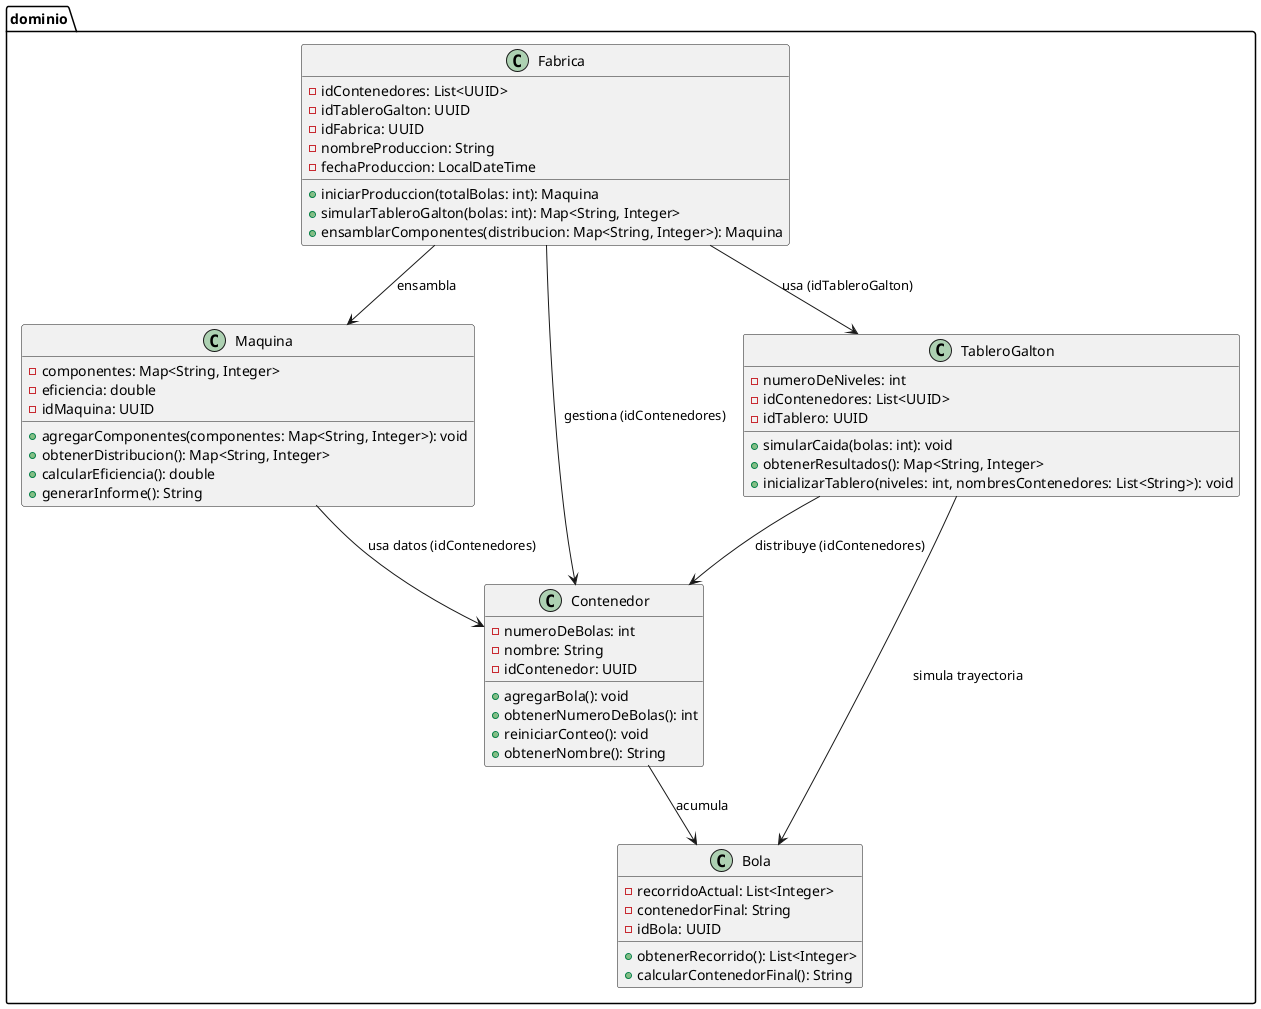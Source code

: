 @startuml
package dominio {
    class Fabrica {
        +iniciarProduccion(totalBolas: int): Maquina
        +simularTableroGalton(bolas: int): Map<String, Integer>
        +ensamblarComponentes(distribucion: Map<String, Integer>): Maquina
        -idContenedores: List<UUID>
        -idTableroGalton: UUID
        -idFabrica: UUID
        -nombreProduccion: String
        -fechaProduccion: LocalDateTime
    }

    class Maquina {
        +agregarComponentes(componentes: Map<String, Integer>): void
        +obtenerDistribucion(): Map<String, Integer>
        +calcularEficiencia(): double
        +generarInforme(): String
        -componentes: Map<String, Integer>
        -eficiencia: double
        -idMaquina: UUID
    }

    class Contenedor {
        +agregarBola(): void
        +obtenerNumeroDeBolas(): int
        +reiniciarConteo(): void
        +obtenerNombre(): String
        -numeroDeBolas: int
        -nombre: String
        -idContenedor: UUID
    }

    class TableroGalton {
        +simularCaida(bolas: int): void
        +obtenerResultados(): Map<String, Integer>
        +inicializarTablero(niveles: int, nombresContenedores: List<String>): void
        -numeroDeNiveles: int
        -idContenedores: List<UUID>
        -idTablero: UUID
    }

    class Bola {
        +obtenerRecorrido(): List<Integer>
        +calcularContenedorFinal(): String
        -recorridoActual: List<Integer>
        -contenedorFinal: String
        -idBola: UUID
    }

    Fabrica --> TableroGalton : "usa (idTableroGalton)"
    Fabrica --> Contenedor : "gestiona (idContenedores)"
    Fabrica --> Maquina : "ensambla"
    TableroGalton --> Contenedor : "distribuye (idContenedores)"
    TableroGalton --> Bola : "simula trayectoria"
    Maquina --> Contenedor : "usa datos (idContenedores)"
    Contenedor --> Bola : "acumula"
}
@enduml
